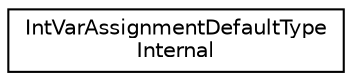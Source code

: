 digraph "Graphical Class Hierarchy"
{
 // LATEX_PDF_SIZE
  edge [fontname="Helvetica",fontsize="10",labelfontname="Helvetica",labelfontsize="10"];
  node [fontname="Helvetica",fontsize="10",shape=record];
  rankdir="LR";
  Node0 [label="IntVarAssignmentDefaultType\lInternal",height=0.2,width=0.4,color="black", fillcolor="white", style="filled",URL="$structoperations__research_1_1_int_var_assignment_default_type_internal.html",tooltip=" "];
}
